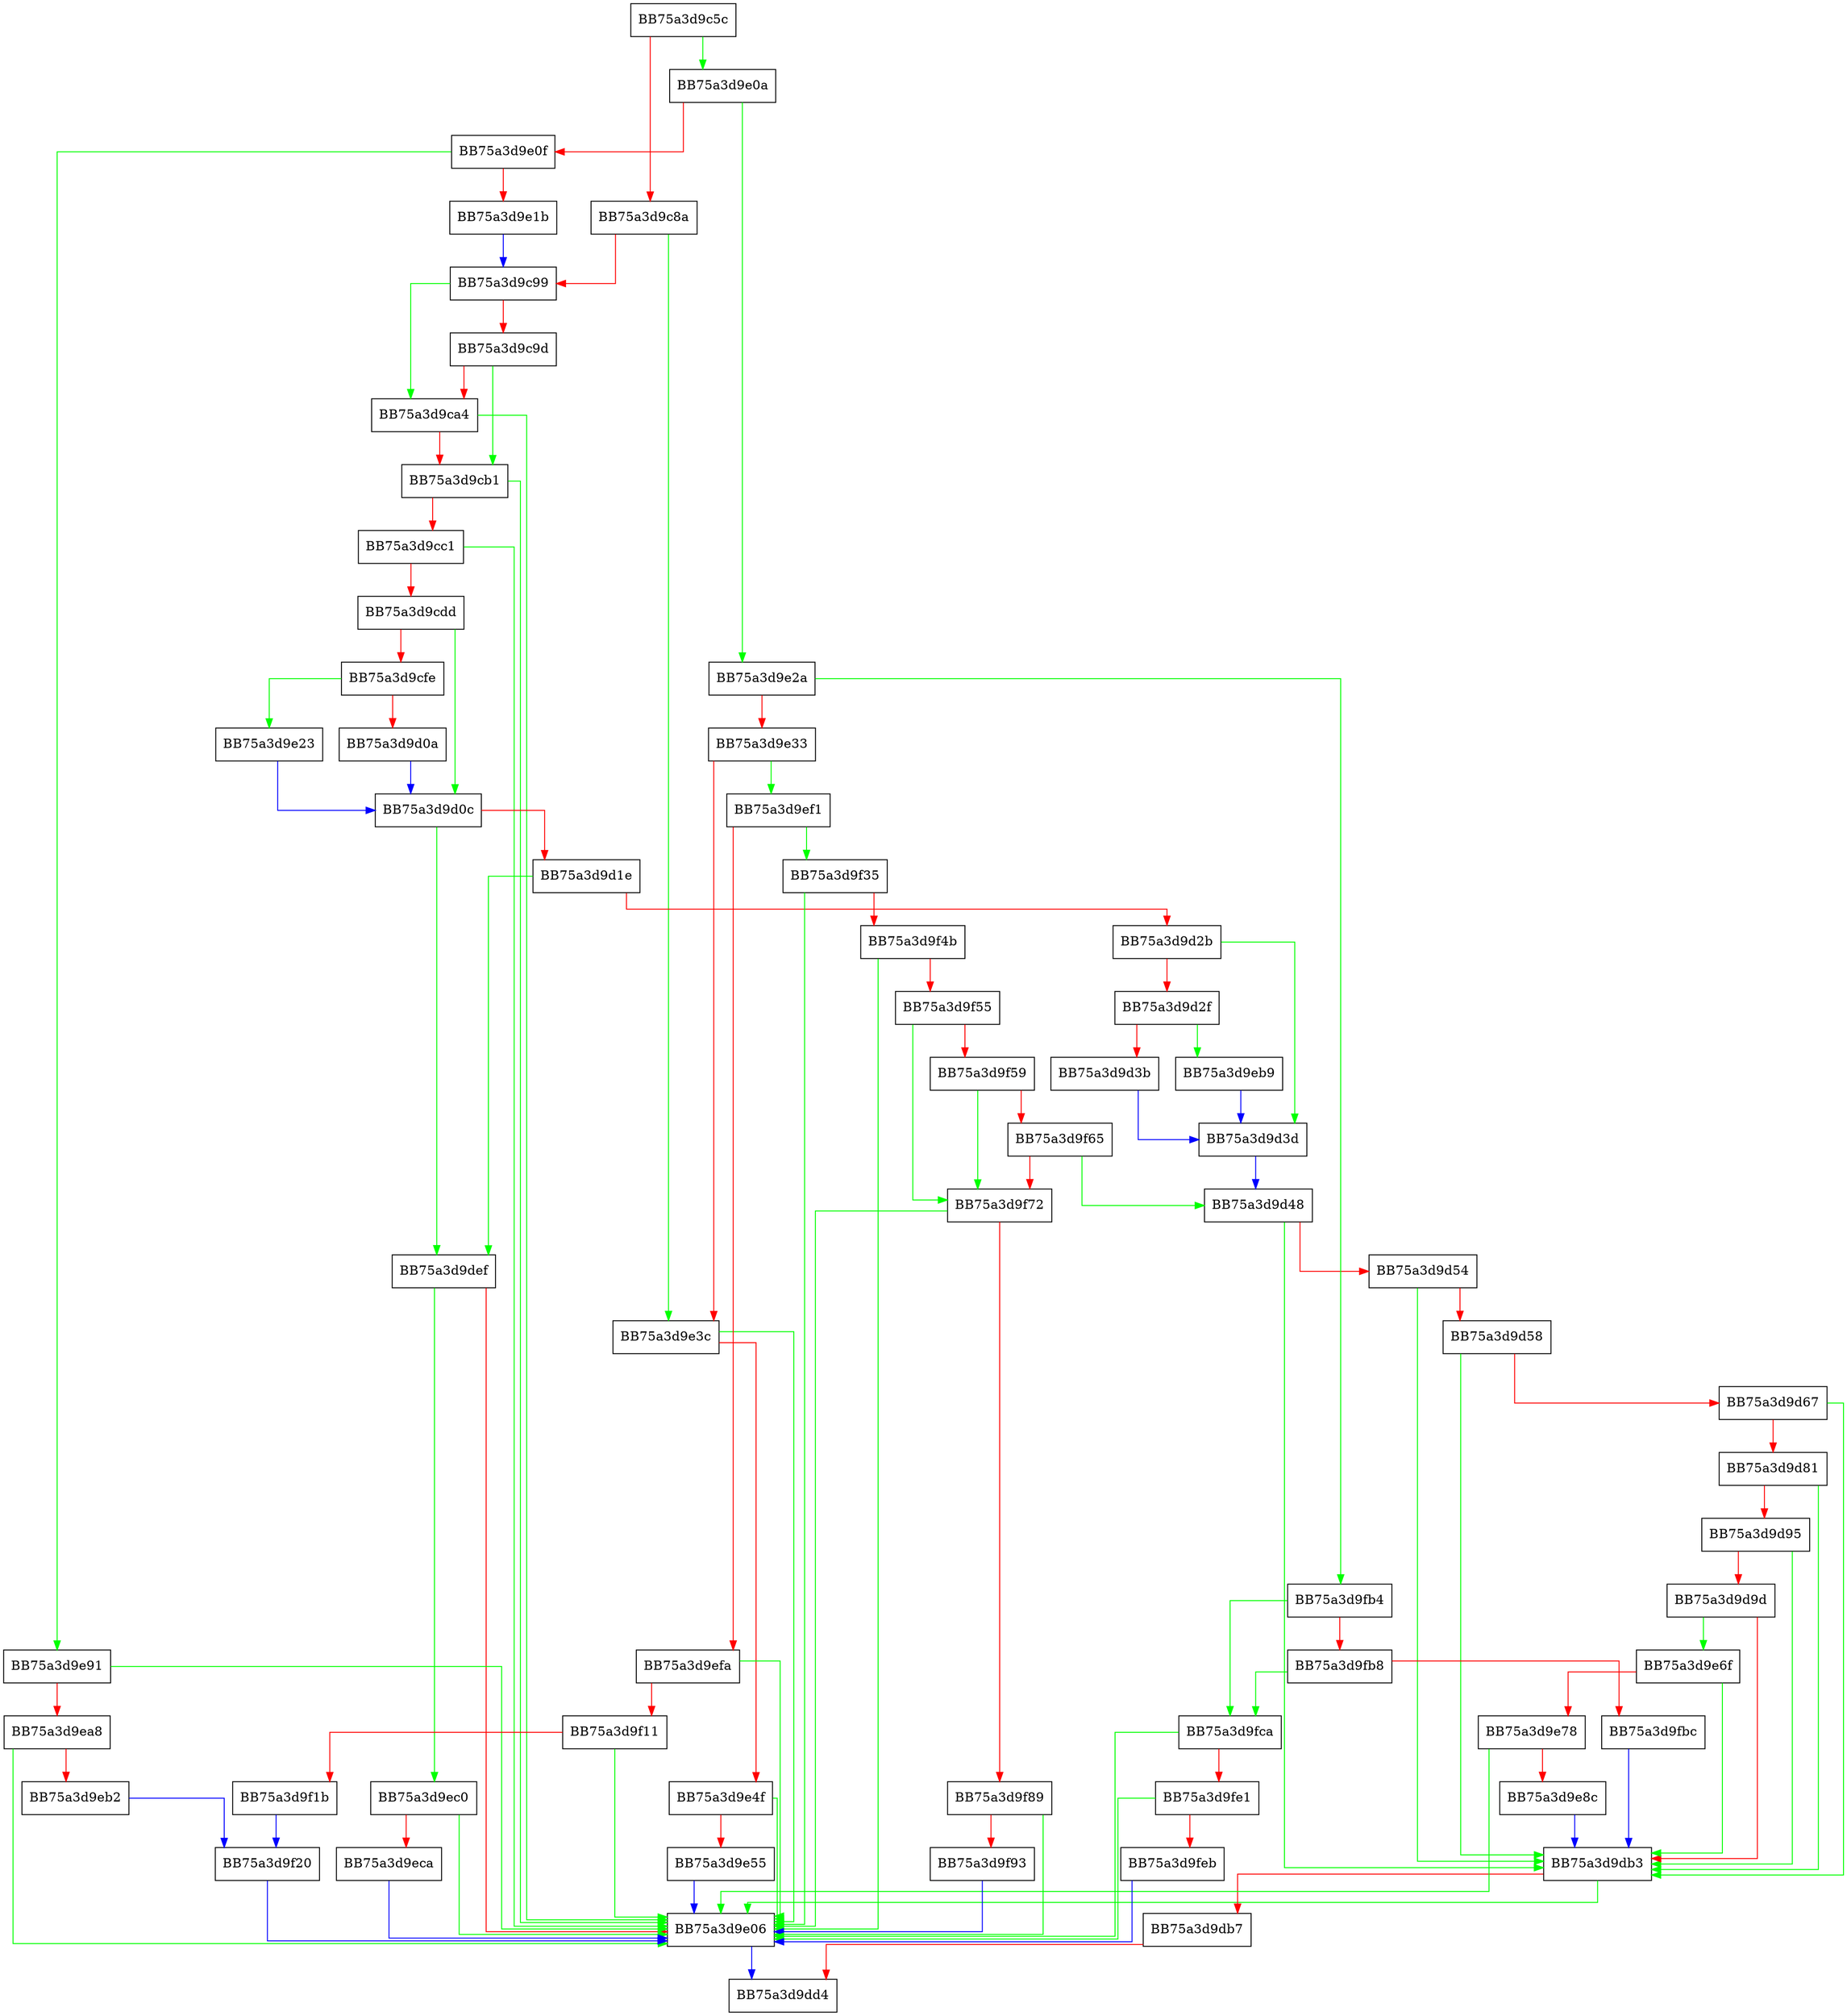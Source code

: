 digraph xray_block2 {
  node [shape="box"];
  graph [splines=ortho];
  BB75a3d9c5c -> BB75a3d9e0a [color="green"];
  BB75a3d9c5c -> BB75a3d9c8a [color="red"];
  BB75a3d9c8a -> BB75a3d9e3c [color="green"];
  BB75a3d9c8a -> BB75a3d9c99 [color="red"];
  BB75a3d9c99 -> BB75a3d9ca4 [color="green"];
  BB75a3d9c99 -> BB75a3d9c9d [color="red"];
  BB75a3d9c9d -> BB75a3d9cb1 [color="green"];
  BB75a3d9c9d -> BB75a3d9ca4 [color="red"];
  BB75a3d9ca4 -> BB75a3d9e06 [color="green"];
  BB75a3d9ca4 -> BB75a3d9cb1 [color="red"];
  BB75a3d9cb1 -> BB75a3d9e06 [color="green"];
  BB75a3d9cb1 -> BB75a3d9cc1 [color="red"];
  BB75a3d9cc1 -> BB75a3d9e06 [color="green"];
  BB75a3d9cc1 -> BB75a3d9cdd [color="red"];
  BB75a3d9cdd -> BB75a3d9d0c [color="green"];
  BB75a3d9cdd -> BB75a3d9cfe [color="red"];
  BB75a3d9cfe -> BB75a3d9e23 [color="green"];
  BB75a3d9cfe -> BB75a3d9d0a [color="red"];
  BB75a3d9d0a -> BB75a3d9d0c [color="blue"];
  BB75a3d9d0c -> BB75a3d9def [color="green"];
  BB75a3d9d0c -> BB75a3d9d1e [color="red"];
  BB75a3d9d1e -> BB75a3d9def [color="green"];
  BB75a3d9d1e -> BB75a3d9d2b [color="red"];
  BB75a3d9d2b -> BB75a3d9d3d [color="green"];
  BB75a3d9d2b -> BB75a3d9d2f [color="red"];
  BB75a3d9d2f -> BB75a3d9eb9 [color="green"];
  BB75a3d9d2f -> BB75a3d9d3b [color="red"];
  BB75a3d9d3b -> BB75a3d9d3d [color="blue"];
  BB75a3d9d3d -> BB75a3d9d48 [color="blue"];
  BB75a3d9d48 -> BB75a3d9db3 [color="green"];
  BB75a3d9d48 -> BB75a3d9d54 [color="red"];
  BB75a3d9d54 -> BB75a3d9db3 [color="green"];
  BB75a3d9d54 -> BB75a3d9d58 [color="red"];
  BB75a3d9d58 -> BB75a3d9db3 [color="green"];
  BB75a3d9d58 -> BB75a3d9d67 [color="red"];
  BB75a3d9d67 -> BB75a3d9db3 [color="green"];
  BB75a3d9d67 -> BB75a3d9d81 [color="red"];
  BB75a3d9d81 -> BB75a3d9db3 [color="green"];
  BB75a3d9d81 -> BB75a3d9d95 [color="red"];
  BB75a3d9d95 -> BB75a3d9db3 [color="green"];
  BB75a3d9d95 -> BB75a3d9d9d [color="red"];
  BB75a3d9d9d -> BB75a3d9e6f [color="green"];
  BB75a3d9d9d -> BB75a3d9db3 [color="red"];
  BB75a3d9db3 -> BB75a3d9e06 [color="green"];
  BB75a3d9db3 -> BB75a3d9db7 [color="red"];
  BB75a3d9db7 -> BB75a3d9dd4 [color="red"];
  BB75a3d9def -> BB75a3d9ec0 [color="green"];
  BB75a3d9def -> BB75a3d9e06 [color="red"];
  BB75a3d9e06 -> BB75a3d9dd4 [color="blue"];
  BB75a3d9e0a -> BB75a3d9e2a [color="green"];
  BB75a3d9e0a -> BB75a3d9e0f [color="red"];
  BB75a3d9e0f -> BB75a3d9e91 [color="green"];
  BB75a3d9e0f -> BB75a3d9e1b [color="red"];
  BB75a3d9e1b -> BB75a3d9c99 [color="blue"];
  BB75a3d9e23 -> BB75a3d9d0c [color="blue"];
  BB75a3d9e2a -> BB75a3d9fb4 [color="green"];
  BB75a3d9e2a -> BB75a3d9e33 [color="red"];
  BB75a3d9e33 -> BB75a3d9ef1 [color="green"];
  BB75a3d9e33 -> BB75a3d9e3c [color="red"];
  BB75a3d9e3c -> BB75a3d9e06 [color="green"];
  BB75a3d9e3c -> BB75a3d9e4f [color="red"];
  BB75a3d9e4f -> BB75a3d9e06 [color="green"];
  BB75a3d9e4f -> BB75a3d9e55 [color="red"];
  BB75a3d9e55 -> BB75a3d9e06 [color="blue"];
  BB75a3d9e6f -> BB75a3d9db3 [color="green"];
  BB75a3d9e6f -> BB75a3d9e78 [color="red"];
  BB75a3d9e78 -> BB75a3d9e06 [color="green"];
  BB75a3d9e78 -> BB75a3d9e8c [color="red"];
  BB75a3d9e8c -> BB75a3d9db3 [color="blue"];
  BB75a3d9e91 -> BB75a3d9e06 [color="green"];
  BB75a3d9e91 -> BB75a3d9ea8 [color="red"];
  BB75a3d9ea8 -> BB75a3d9e06 [color="green"];
  BB75a3d9ea8 -> BB75a3d9eb2 [color="red"];
  BB75a3d9eb2 -> BB75a3d9f20 [color="blue"];
  BB75a3d9eb9 -> BB75a3d9d3d [color="blue"];
  BB75a3d9ec0 -> BB75a3d9e06 [color="green"];
  BB75a3d9ec0 -> BB75a3d9eca [color="red"];
  BB75a3d9eca -> BB75a3d9e06 [color="blue"];
  BB75a3d9ef1 -> BB75a3d9f35 [color="green"];
  BB75a3d9ef1 -> BB75a3d9efa [color="red"];
  BB75a3d9efa -> BB75a3d9e06 [color="green"];
  BB75a3d9efa -> BB75a3d9f11 [color="red"];
  BB75a3d9f11 -> BB75a3d9e06 [color="green"];
  BB75a3d9f11 -> BB75a3d9f1b [color="red"];
  BB75a3d9f1b -> BB75a3d9f20 [color="blue"];
  BB75a3d9f20 -> BB75a3d9e06 [color="blue"];
  BB75a3d9f35 -> BB75a3d9e06 [color="green"];
  BB75a3d9f35 -> BB75a3d9f4b [color="red"];
  BB75a3d9f4b -> BB75a3d9e06 [color="green"];
  BB75a3d9f4b -> BB75a3d9f55 [color="red"];
  BB75a3d9f55 -> BB75a3d9f72 [color="green"];
  BB75a3d9f55 -> BB75a3d9f59 [color="red"];
  BB75a3d9f59 -> BB75a3d9f72 [color="green"];
  BB75a3d9f59 -> BB75a3d9f65 [color="red"];
  BB75a3d9f65 -> BB75a3d9d48 [color="green"];
  BB75a3d9f65 -> BB75a3d9f72 [color="red"];
  BB75a3d9f72 -> BB75a3d9e06 [color="green"];
  BB75a3d9f72 -> BB75a3d9f89 [color="red"];
  BB75a3d9f89 -> BB75a3d9e06 [color="green"];
  BB75a3d9f89 -> BB75a3d9f93 [color="red"];
  BB75a3d9f93 -> BB75a3d9e06 [color="blue"];
  BB75a3d9fb4 -> BB75a3d9fca [color="green"];
  BB75a3d9fb4 -> BB75a3d9fb8 [color="red"];
  BB75a3d9fb8 -> BB75a3d9fca [color="green"];
  BB75a3d9fb8 -> BB75a3d9fbc [color="red"];
  BB75a3d9fbc -> BB75a3d9db3 [color="blue"];
  BB75a3d9fca -> BB75a3d9e06 [color="green"];
  BB75a3d9fca -> BB75a3d9fe1 [color="red"];
  BB75a3d9fe1 -> BB75a3d9e06 [color="green"];
  BB75a3d9fe1 -> BB75a3d9feb [color="red"];
  BB75a3d9feb -> BB75a3d9e06 [color="blue"];
}